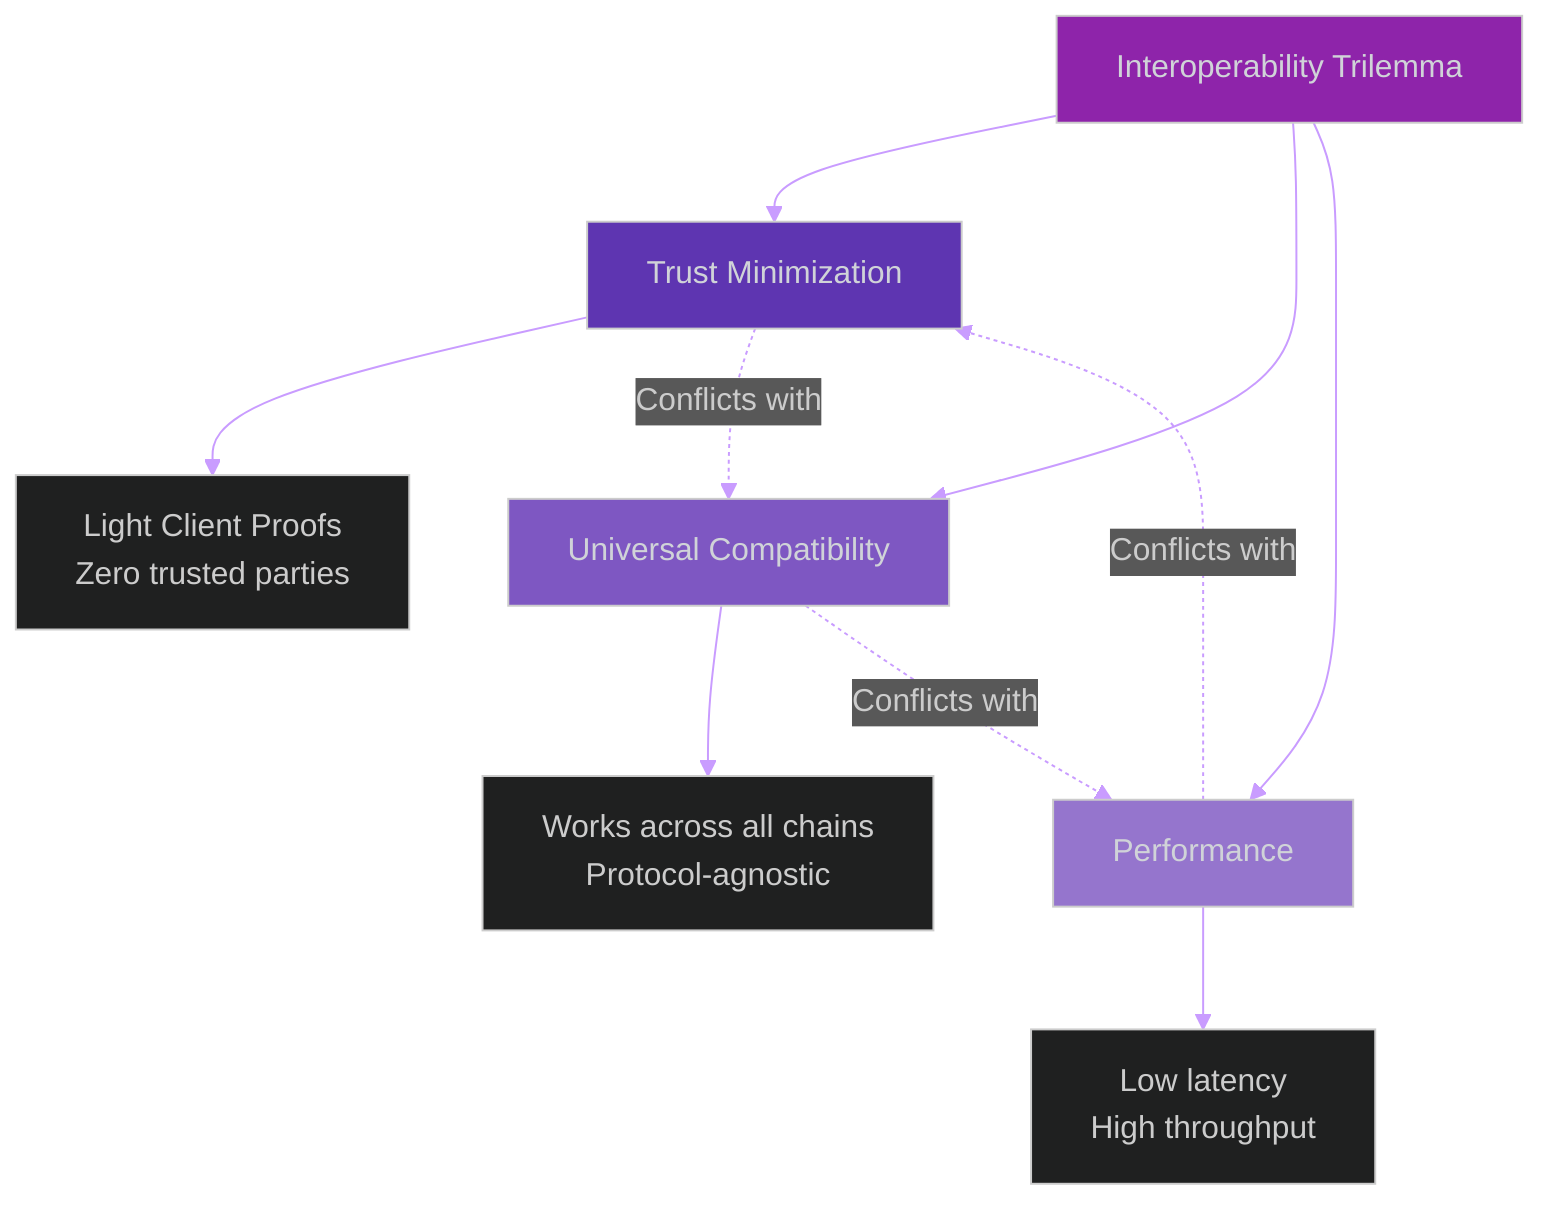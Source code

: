 %%{init: {
  "theme": "dark",
  "themeVariables": {
    "background": "#1a102a",
    "primaryTextColor": "#d0d3d8",
    "lineColor": "#c99cff"
  },
  "themeCSS": "text, tspan { fill: #d0d3d8 !important; }"
}}%%
graph TD
    A[Interoperability Trilemma]
    A --> B[Trust Minimization]
    A --> C[Universal Compatibility]
    A --> D[Performance]

    B --> E[Light Client Proofs<br/>Zero trusted parties]
    C --> F[Works across all chains<br/>Protocol-agnostic]
    D --> G[Low latency<br/>High throughput]

    B -.->|Conflicts with| C
    C -.->|Conflicts with| D
    D -.->|Conflicts with| B

    style A fill:#8e24aa,color:#d0d3d8
    style B fill:#5e35b1,color:#d0d3d8
    style C fill:#7e57c2,color:#d0d3d8
    style D fill:#9575cd,color:#d0d3d8